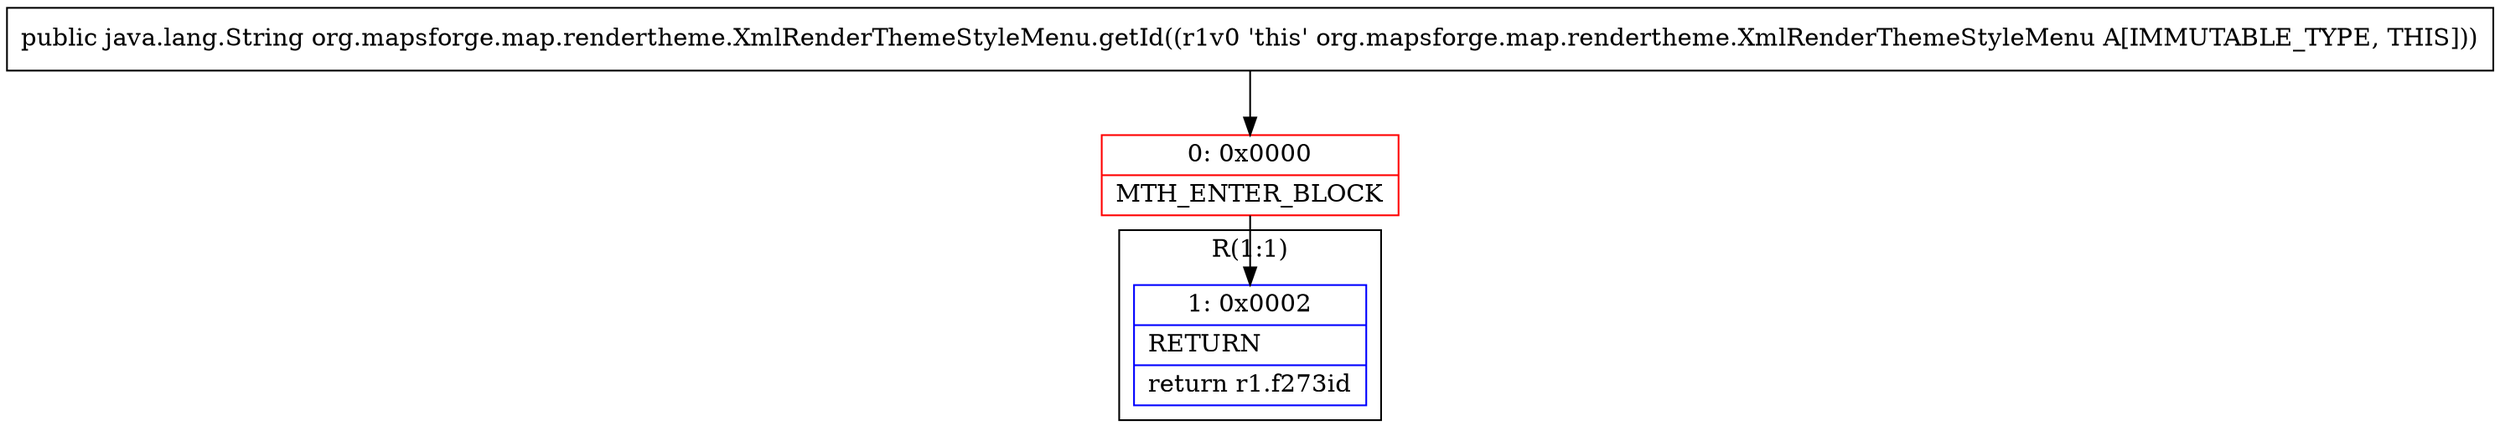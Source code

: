 digraph "CFG fororg.mapsforge.map.rendertheme.XmlRenderThemeStyleMenu.getId()Ljava\/lang\/String;" {
subgraph cluster_Region_1372612511 {
label = "R(1:1)";
node [shape=record,color=blue];
Node_1 [shape=record,label="{1\:\ 0x0002|RETURN\l|return r1.f273id\l}"];
}
Node_0 [shape=record,color=red,label="{0\:\ 0x0000|MTH_ENTER_BLOCK\l}"];
MethodNode[shape=record,label="{public java.lang.String org.mapsforge.map.rendertheme.XmlRenderThemeStyleMenu.getId((r1v0 'this' org.mapsforge.map.rendertheme.XmlRenderThemeStyleMenu A[IMMUTABLE_TYPE, THIS])) }"];
MethodNode -> Node_0;
Node_0 -> Node_1;
}

